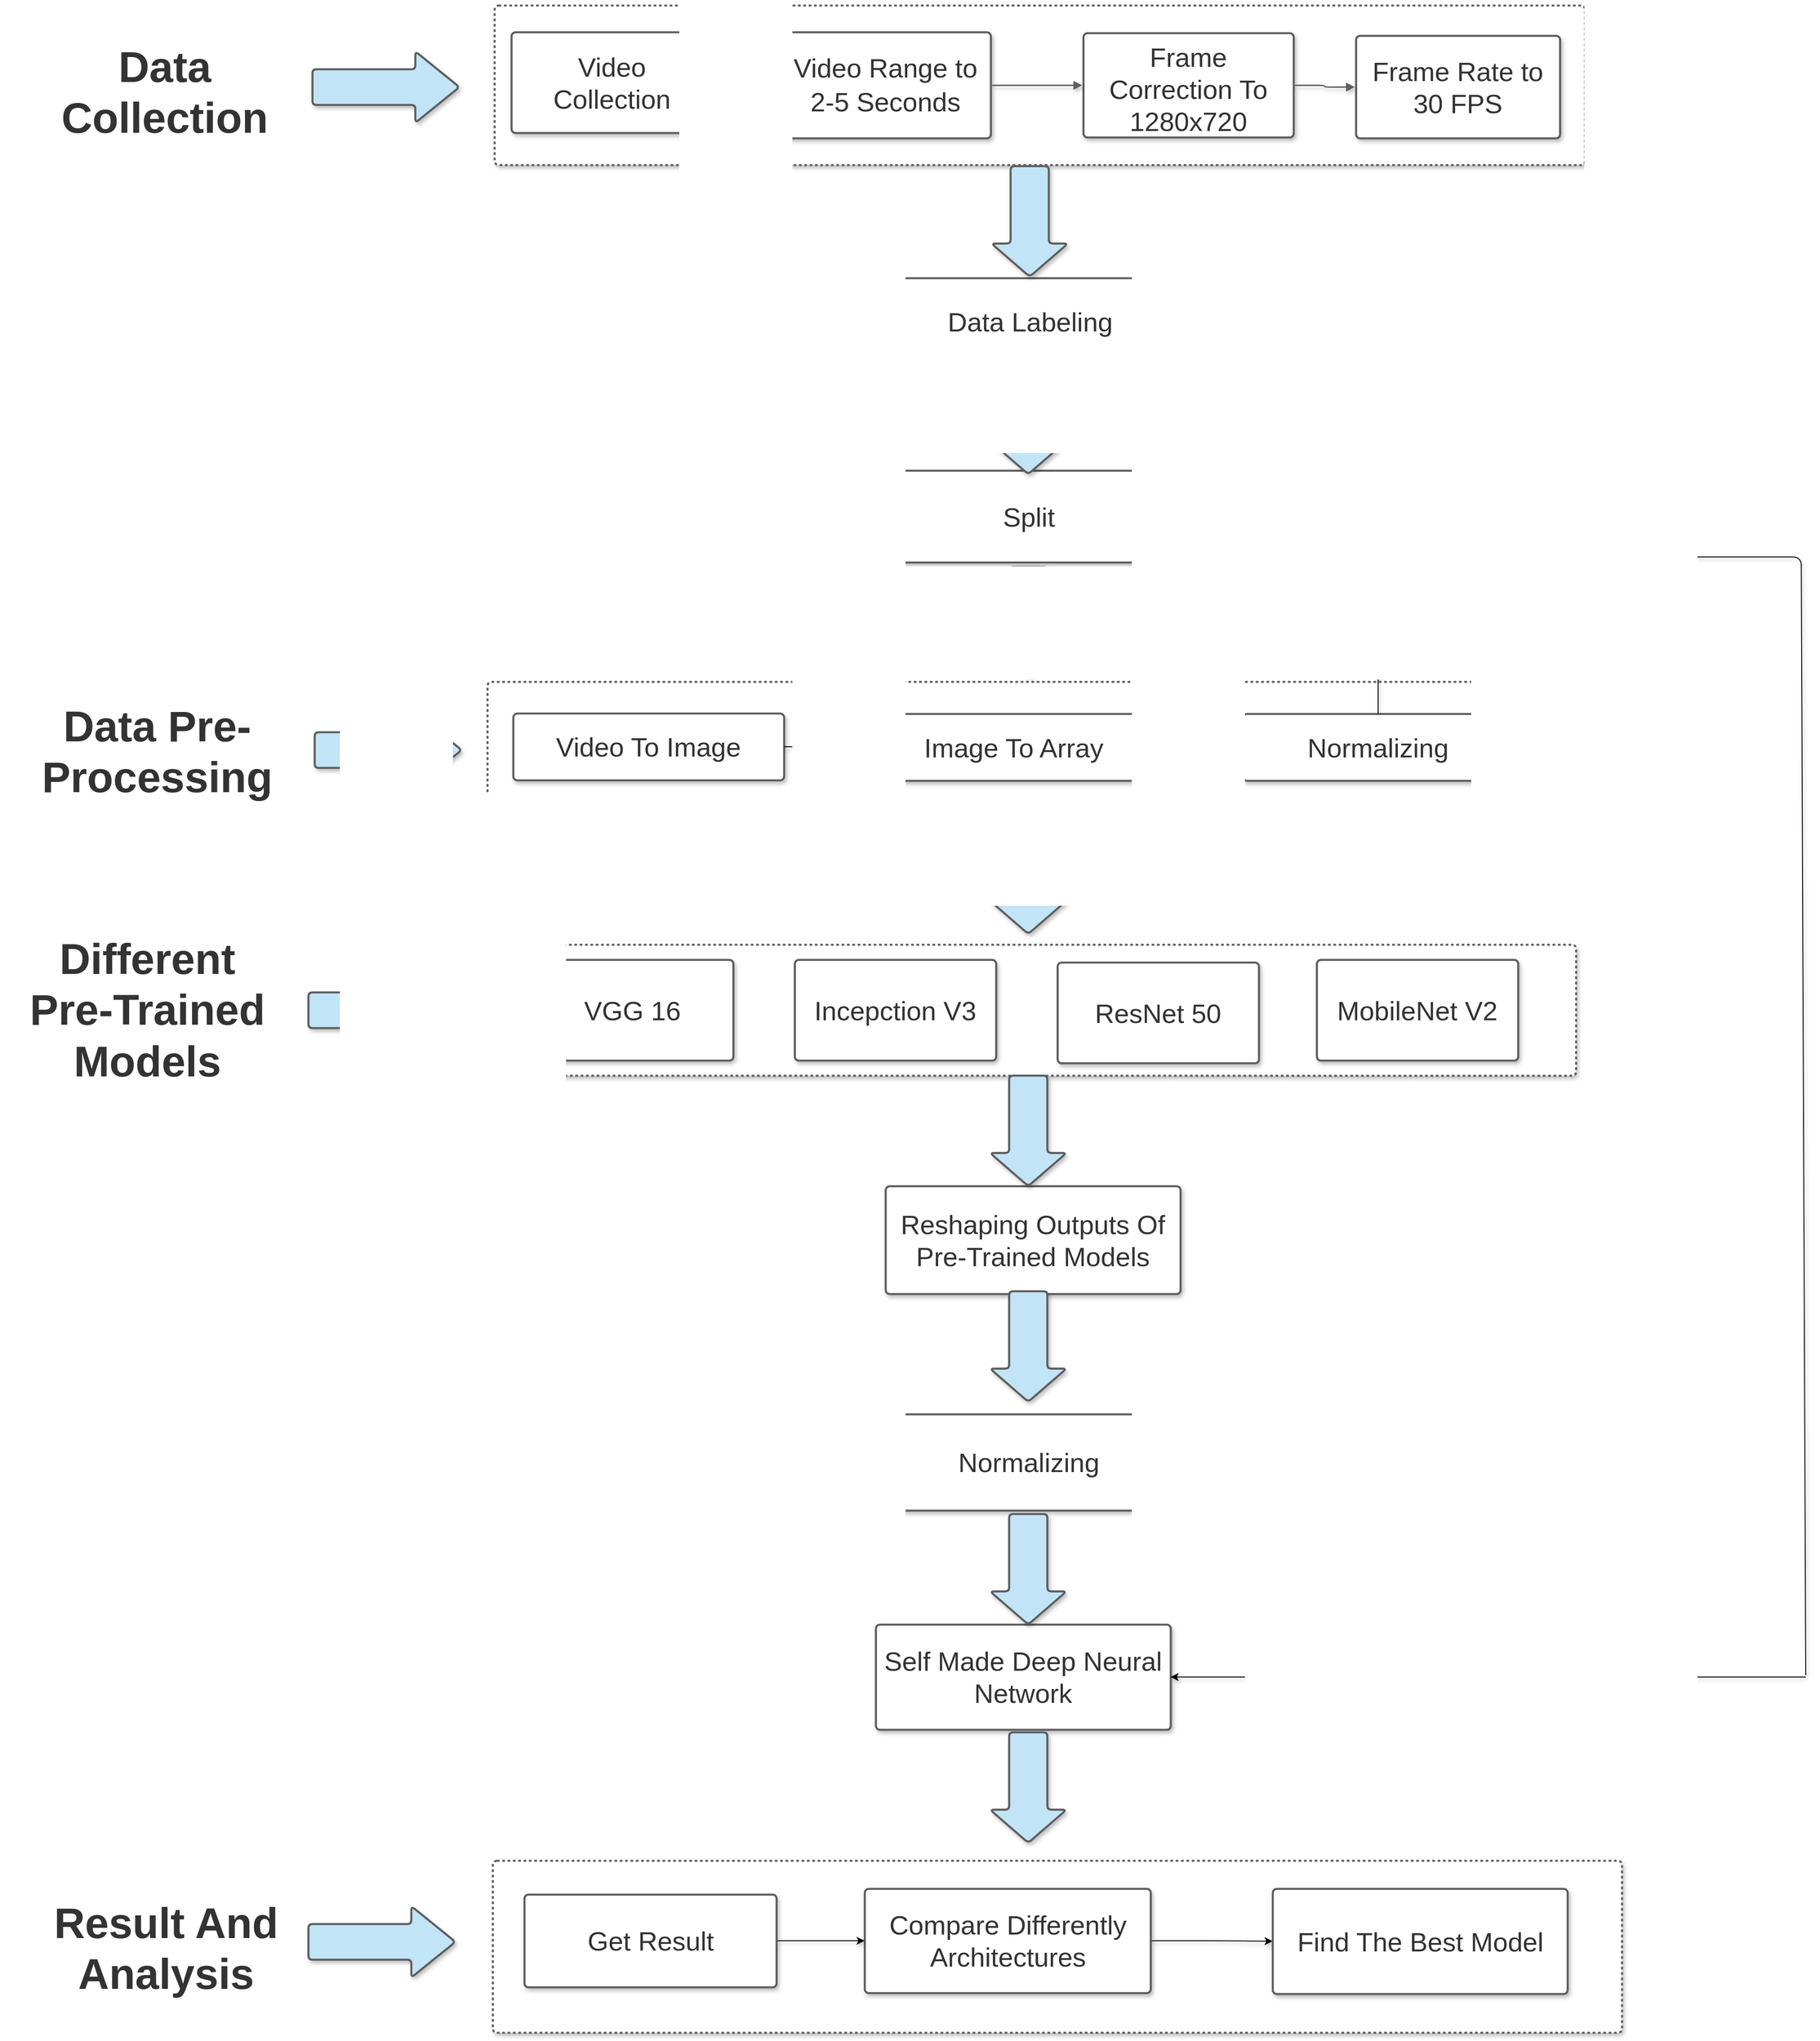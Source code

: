 <mxfile version="14.6.11" type="github">
  <diagram name="Page-1" id="099fd60b-425b-db50-ffb0-6b813814b670">
    <mxGraphModel dx="4063" dy="2269" grid="0" gridSize="10" guides="1" tooltips="1" connect="1" arrows="1" fold="1" page="1" pageScale="1" pageWidth="3300" pageHeight="4681" background="#ffffff" math="0" shadow="0">
      <root>
        <mxCell id="0" />
        <mxCell id="1" parent="0" />
        <UserObject label="" lucidchartObjectId="Df2A_Rb0I2qW" id="bCAb2SPiSULEtqJT6uCS-36">
          <mxCell style="html=1;overflow=block;blockSpacing=1;whiteSpace=wrap;;whiteSpace=wrap;fontSize=13;spacing=9;strokeColor=#5e5e5e;strokeOpacity=100;rounded=1;absoluteArcSize=1;arcSize=9;dashed=1;fixDash=1;strokeWidth=2.3;shadow=1;" vertex="1" parent="1">
            <mxGeometry x="708" y="66" width="1224" height="179" as="geometry" />
          </mxCell>
        </UserObject>
        <UserObject label="&lt;div style=&quot;display: flex ; justify-content: center ; align-items: baseline ; line-height: 1.25 ; margin-top: -2px ; font-size: 30px&quot;&gt;&lt;span style=&quot;color: rgb(51 , 51 , 51)&quot;&gt;Video Range to 2-5 Seconds&lt;/span&gt;&lt;/div&gt;" lucidchartObjectId="Ig2AzZ7vUQXE" id="bCAb2SPiSULEtqJT6uCS-37">
          <mxCell style="html=1;overflow=block;blockSpacing=1;whiteSpace=wrap;;whiteSpace=wrap;fontSize=13;spacing=9;strokeColor=#5e5e5e;strokeOpacity=100;rounded=1;absoluteArcSize=1;arcSize=9;strokeWidth=2.3;shadow=1;align=center;" vertex="1" parent="1">
            <mxGeometry x="1029" y="96" width="236" height="119" as="geometry" />
          </mxCell>
        </UserObject>
        <UserObject label="&lt;font style=&quot;font-size: 48px&quot;&gt;Data Collection&lt;/font&gt;" lucidchartObjectId="th2AVY_x9sRy" id="bCAb2SPiSULEtqJT6uCS-38">
          <mxCell style="html=1;overflow=block;blockSpacing=1;whiteSpace=wrap;;whiteSpace=wrap;fontSize=30;fontColor=#333333;fontStyle=1;spacing=3.8;strokeOpacity=0;fillOpacity=0;rounded=1;absoluteArcSize=1;arcSize=9;fillColor=#ffffff;strokeWidth=2.3;shadow=1;" vertex="1" parent="1">
            <mxGeometry x="212" y="103" width="252" height="60" as="geometry" />
          </mxCell>
        </UserObject>
        <UserObject label="&lt;font style=&quot;font-size: 30px&quot;&gt;Frame Correction To 1280x720&lt;/font&gt;" lucidchartObjectId="Mi2Aqc.KHeKc" id="bCAb2SPiSULEtqJT6uCS-39">
          <mxCell style="html=1;overflow=block;blockSpacing=1;whiteSpace=wrap;;whiteSpace=wrap;fontSize=16.7;fontColor=#333333;spacing=9;strokeColor=#5e5e5e;strokeOpacity=100;rounded=1;absoluteArcSize=1;arcSize=9;strokeWidth=2.3;shadow=1;" vertex="1" parent="1">
            <mxGeometry x="1369" y="97" width="236" height="117" as="geometry" />
          </mxCell>
        </UserObject>
        <UserObject label="&lt;font style=&quot;font-size: 30px&quot;&gt;Video Collection&lt;/font&gt;" lucidchartObjectId="ij2A6CAbB09J" id="bCAb2SPiSULEtqJT6uCS-40">
          <mxCell style="html=1;overflow=block;blockSpacing=1;whiteSpace=wrap;;whiteSpace=wrap;fontSize=16.7;fontColor=#333333;spacing=9;strokeColor=#5e5e5e;strokeOpacity=100;rounded=1;absoluteArcSize=1;arcSize=9;strokeWidth=2.3;shadow=1;sketch=0;glass=0;" vertex="1" parent="1">
            <mxGeometry x="727" y="96" width="226" height="113" as="geometry" />
          </mxCell>
        </UserObject>
        <UserObject label="&lt;font style=&quot;font-size: 30px&quot;&gt;Frame Rate to 30 FPS&lt;/font&gt;" lucidchartObjectId="Al2Atz5eZDxg" id="bCAb2SPiSULEtqJT6uCS-41">
          <mxCell style="html=1;overflow=block;blockSpacing=1;whiteSpace=wrap;;whiteSpace=wrap;fontSize=16.7;fontColor=#333333;spacing=9;strokeColor=#5e5e5e;strokeOpacity=100;rounded=1;absoluteArcSize=1;arcSize=9;strokeWidth=2.3;shadow=1;" vertex="1" parent="1">
            <mxGeometry x="1675" y="100" width="229" height="115" as="geometry" />
          </mxCell>
        </UserObject>
        <UserObject label="" lucidchartObjectId="6~2AiCNq7vLW" id="bCAb2SPiSULEtqJT6uCS-42">
          <mxCell style="html=1;jettySize=18;whiteSpace=wrap;fontSize=13;strokeColor=#5E5E5E;strokeWidth=1.5;rounded=1;arcSize=12;edgeStyle=orthogonalEdgeStyle;startArrow=none;;endArrow=block;endFill=1;;exitX=1.006;exitY=0.5;exitPerimeter=0;entryX=-0.006;entryY=0.476;entryPerimeter=0;shadow=1;" edge="1" parent="1" source="bCAb2SPiSULEtqJT6uCS-40" target="bCAb2SPiSULEtqJT6uCS-37">
            <mxGeometry width="100" height="100" relative="1" as="geometry">
              <Array as="points" />
            </mxGeometry>
          </mxCell>
        </UserObject>
        <UserObject label="" lucidchartObjectId="ba3ApOycBMPB" id="bCAb2SPiSULEtqJT6uCS-43">
          <mxCell style="html=1;jettySize=18;whiteSpace=wrap;fontSize=13;strokeColor=#5E5E5E;strokeWidth=1.5;rounded=1;arcSize=12;edgeStyle=orthogonalEdgeStyle;startArrow=none;;endArrow=block;endFill=1;;exitX=1.006;exitY=0.5;exitPerimeter=0;entryX=-0.006;entryY=0.5;entryPerimeter=0;shadow=1;" edge="1" parent="1" source="bCAb2SPiSULEtqJT6uCS-37" target="bCAb2SPiSULEtqJT6uCS-39">
            <mxGeometry width="100" height="100" relative="1" as="geometry">
              <Array as="points" />
            </mxGeometry>
          </mxCell>
        </UserObject>
        <UserObject label="" lucidchartObjectId="ia3AD6xHU1vO" id="bCAb2SPiSULEtqJT6uCS-44">
          <mxCell style="html=1;jettySize=18;whiteSpace=wrap;fontSize=13;strokeColor=#5E5E5E;strokeWidth=1.5;rounded=1;arcSize=12;edgeStyle=orthogonalEdgeStyle;startArrow=none;;endArrow=block;endFill=1;;exitX=1.006;exitY=0.5;exitPerimeter=0;entryX=-0.006;entryY=0.5;entryPerimeter=0;shadow=1;" edge="1" parent="1" source="bCAb2SPiSULEtqJT6uCS-39" target="bCAb2SPiSULEtqJT6uCS-41">
            <mxGeometry width="100" height="100" relative="1" as="geometry">
              <Array as="points" />
            </mxGeometry>
          </mxCell>
        </UserObject>
        <UserObject label="Data Labeling" lucidchartObjectId="yT3AMs1CAiq6" id="bCAb2SPiSULEtqJT6uCS-45">
          <mxCell style="html=1;overflow=block;blockSpacing=1;whiteSpace=wrap;;whiteSpace=wrap;fontSize=30;fontColor=#333333;spacing=9;strokeColor=#5e5e5e;strokeOpacity=100;rounded=1;absoluteArcSize=1;arcSize=9;strokeWidth=2.3;shadow=1;" vertex="1" parent="1">
            <mxGeometry x="1150" y="372" width="319" height="98" as="geometry" />
          </mxCell>
        </UserObject>
        <UserObject label="Split" lucidchartObjectId="H04AvuoRsf6Z" id="bCAb2SPiSULEtqJT6uCS-46">
          <mxCell style="html=1;overflow=block;blockSpacing=1;whiteSpace=wrap;;whiteSpace=wrap;fontSize=30;fontColor=#333333;spacing=9;strokeColor=#5e5e5e;strokeOpacity=100;rounded=1;absoluteArcSize=1;arcSize=9;strokeWidth=2.3;shadow=1;" vertex="1" parent="1">
            <mxGeometry x="1147" y="588" width="322" height="103" as="geometry" />
          </mxCell>
        </UserObject>
        <mxCell id="bCAb2SPiSULEtqJT6uCS-48" value="" style="shape=singleArrow;arrowWidth=0.5;arrowSize=0.3;whiteSpace=wrap;fontSize=13;spacing=3.8;strokeColor=#5e5e5e;strokeOpacity=100;fillOpacity=100;rounded=1;absoluteArcSize=1;arcSize=9;rotation=0;fillColor=#c1e4f7;strokeWidth=2.3;html=1;shadow=1;" vertex="1" parent="1">
          <mxGeometry x="503.5" y="117.5" width="165" height="80" as="geometry" />
        </mxCell>
        <UserObject label="" lucidchartObjectId="Df2A_Rb0I2qW" id="bCAb2SPiSULEtqJT6uCS-67">
          <mxCell style="html=1;overflow=block;blockSpacing=1;whiteSpace=wrap;;whiteSpace=wrap;fontSize=13;spacing=9;strokeColor=#5e5e5e;strokeOpacity=100;rounded=1;absoluteArcSize=1;arcSize=9;dashed=1;fixDash=1;strokeWidth=2.3;shadow=1;" vertex="1" parent="1">
            <mxGeometry x="700" y="825" width="1222" height="153" as="geometry" />
          </mxCell>
        </UserObject>
        <UserObject label="Video To Image" lucidchartObjectId="K04AaiC.cwZW" id="bCAb2SPiSULEtqJT6uCS-68">
          <mxCell style="html=1;overflow=block;blockSpacing=1;whiteSpace=wrap;;whiteSpace=wrap;fontSize=30;fontColor=#333333;spacing=9;strokeColor=#5e5e5e;strokeOpacity=100;rounded=1;absoluteArcSize=1;arcSize=9;strokeWidth=2.3;shadow=1;" vertex="1" parent="1">
            <mxGeometry x="729" y="860.5" width="304" height="75" as="geometry" />
          </mxCell>
        </UserObject>
        <mxCell id="bCAb2SPiSULEtqJT6uCS-102" value="" style="edgeStyle=orthogonalEdgeStyle;rounded=0;orthogonalLoop=1;jettySize=auto;html=1;shadow=1;" edge="1" parent="1" source="bCAb2SPiSULEtqJT6uCS-69" target="bCAb2SPiSULEtqJT6uCS-84">
          <mxGeometry relative="1" as="geometry" />
        </mxCell>
        <UserObject label="Image To Array" lucidchartObjectId="K04AaiC.cwZW" id="bCAb2SPiSULEtqJT6uCS-69">
          <mxCell style="html=1;overflow=block;blockSpacing=1;whiteSpace=wrap;;whiteSpace=wrap;fontSize=30;fontColor=#333333;spacing=9;strokeColor=#5e5e5e;strokeOpacity=100;rounded=1;absoluteArcSize=1;arcSize=9;strokeWidth=2.3;shadow=1;" vertex="1" parent="1">
            <mxGeometry x="1139" y="861" width="304" height="75" as="geometry" />
          </mxCell>
        </UserObject>
        <UserObject label="&lt;font style=&quot;font-size: 48px&quot;&gt;Data Pre-Processing&lt;/font&gt;" lucidchartObjectId="th2AVY_x9sRy" id="bCAb2SPiSULEtqJT6uCS-71">
          <mxCell style="html=1;overflow=block;blockSpacing=1;whiteSpace=wrap;;whiteSpace=wrap;fontSize=30;fontColor=#333333;fontStyle=1;spacing=3.8;strokeOpacity=0;fillOpacity=0;rounded=1;absoluteArcSize=1;arcSize=9;fillColor=#ffffff;strokeWidth=2.3;shadow=1;" vertex="1" parent="1">
            <mxGeometry x="170" y="843" width="319" height="60" as="geometry" />
          </mxCell>
        </UserObject>
        <mxCell id="bCAb2SPiSULEtqJT6uCS-75" value="" style="shape=singleArrow;arrowWidth=0.5;arrowSize=0.3;whiteSpace=wrap;fontSize=13;spacing=3.8;strokeColor=#5e5e5e;strokeOpacity=100;fillOpacity=100;rounded=1;absoluteArcSize=1;arcSize=9;rotation=90;fillColor=#c1e4f7;strokeWidth=2.3;html=1;shadow=1;" vertex="1" parent="1">
          <mxGeometry x="1246.63" y="265.37" width="124" height="85.75" as="geometry" />
        </mxCell>
        <mxCell id="bCAb2SPiSULEtqJT6uCS-76" value="" style="endArrow=classic;html=1;exitX=1;exitY=0.5;exitDx=0;exitDy=0;entryX=0;entryY=0.5;entryDx=0;entryDy=0;shadow=1;" edge="1" parent="1" source="bCAb2SPiSULEtqJT6uCS-68" target="bCAb2SPiSULEtqJT6uCS-69">
          <mxGeometry width="50" height="50" relative="1" as="geometry">
            <mxPoint x="1032" y="1079" as="sourcePoint" />
            <mxPoint x="1082" y="1029" as="targetPoint" />
          </mxGeometry>
        </mxCell>
        <UserObject label="Normalizing" lucidchartObjectId="K04AaiC.cwZW" id="bCAb2SPiSULEtqJT6uCS-77">
          <mxCell style="html=1;overflow=block;blockSpacing=1;whiteSpace=wrap;;whiteSpace=wrap;fontSize=30;fontColor=#333333;spacing=9;strokeColor=#5e5e5e;strokeOpacity=100;rounded=1;absoluteArcSize=1;arcSize=9;strokeWidth=2.3;shadow=1;" vertex="1" parent="1">
            <mxGeometry x="1147" y="1647" width="322" height="108" as="geometry" />
          </mxCell>
        </UserObject>
        <UserObject label="&lt;font style=&quot;font-size: 48px&quot;&gt;Different &lt;br&gt;Pre-Trained Models&lt;/font&gt;" lucidchartObjectId="th2AVY_x9sRy" id="bCAb2SPiSULEtqJT6uCS-78">
          <mxCell style="html=1;overflow=block;blockSpacing=1;whiteSpace=wrap;;whiteSpace=wrap;fontSize=30;fontColor=#333333;fontStyle=1;spacing=3.8;strokeOpacity=0;fillOpacity=0;rounded=1;absoluteArcSize=1;arcSize=9;fillColor=#ffffff;strokeWidth=2.3;shadow=1;" vertex="1" parent="1">
            <mxGeometry x="159" y="1104" width="319" height="60" as="geometry" />
          </mxCell>
        </UserObject>
        <UserObject label="" lucidchartObjectId="Df2A_Rb0I2qW" id="bCAb2SPiSULEtqJT6uCS-80">
          <mxCell style="html=1;overflow=block;blockSpacing=1;whiteSpace=wrap;;whiteSpace=wrap;fontSize=13;spacing=9;strokeColor=#5e5e5e;strokeOpacity=100;rounded=1;absoluteArcSize=1;arcSize=9;dashed=1;fixDash=1;strokeWidth=2.3;shadow=1;" vertex="1" parent="1">
            <mxGeometry x="703" y="1120" width="1219" height="147" as="geometry" />
          </mxCell>
        </UserObject>
        <UserObject label="Reshaping Outputs Of Pre-Trained Models" lucidchartObjectId="K04AaiC.cwZW" id="bCAb2SPiSULEtqJT6uCS-81">
          <mxCell style="html=1;overflow=block;blockSpacing=1;whiteSpace=wrap;;whiteSpace=wrap;fontSize=30;fontColor=#333333;spacing=9;strokeColor=#5e5e5e;strokeOpacity=100;rounded=1;absoluteArcSize=1;arcSize=9;strokeWidth=2.3;shadow=1;" vertex="1" parent="1">
            <mxGeometry x="1147" y="1391" width="331" height="121" as="geometry" />
          </mxCell>
        </UserObject>
        <UserObject label="" lucidchartObjectId="Df2A_Rb0I2qW" id="bCAb2SPiSULEtqJT6uCS-82">
          <mxCell style="html=1;overflow=block;blockSpacing=1;whiteSpace=wrap;;whiteSpace=wrap;fontSize=13;spacing=9;strokeColor=#5e5e5e;strokeOpacity=100;rounded=1;absoluteArcSize=1;arcSize=9;dashed=1;fixDash=1;strokeWidth=2.3;shadow=1;" vertex="1" parent="1">
            <mxGeometry x="706" y="2148" width="1267.5" height="193" as="geometry" />
          </mxCell>
        </UserObject>
        <UserObject label="Normalizing" lucidchartObjectId="K04AaiC.cwZW" id="bCAb2SPiSULEtqJT6uCS-84">
          <mxCell style="html=1;overflow=block;blockSpacing=1;whiteSpace=wrap;;whiteSpace=wrap;fontSize=30;fontColor=#333333;spacing=9;strokeColor=#5e5e5e;strokeOpacity=100;rounded=1;absoluteArcSize=1;arcSize=9;strokeWidth=2.3;shadow=1;" vertex="1" parent="1">
            <mxGeometry x="1548" y="861" width="304" height="75" as="geometry" />
          </mxCell>
        </UserObject>
        <UserObject label="Self Made Deep Neural Network" lucidchartObjectId="K04AaiC.cwZW" id="bCAb2SPiSULEtqJT6uCS-85">
          <mxCell style="html=1;overflow=block;blockSpacing=1;whiteSpace=wrap;;whiteSpace=wrap;fontSize=30;fontColor=#333333;spacing=9;strokeColor=#5e5e5e;strokeOpacity=100;rounded=1;absoluteArcSize=1;arcSize=9;strokeWidth=2.3;shadow=1;" vertex="1" parent="1">
            <mxGeometry x="1136" y="1883" width="331" height="118" as="geometry" />
          </mxCell>
        </UserObject>
        <mxCell id="bCAb2SPiSULEtqJT6uCS-98" value="" style="edgeStyle=orthogonalEdgeStyle;rounded=0;orthogonalLoop=1;jettySize=auto;html=1;shadow=1;" edge="1" parent="1" source="bCAb2SPiSULEtqJT6uCS-86" target="bCAb2SPiSULEtqJT6uCS-88">
          <mxGeometry relative="1" as="geometry" />
        </mxCell>
        <UserObject label="Compare Differently Architectures" lucidchartObjectId="K04AaiC.cwZW" id="bCAb2SPiSULEtqJT6uCS-86">
          <mxCell style="html=1;overflow=block;blockSpacing=1;whiteSpace=wrap;;whiteSpace=wrap;fontSize=30;fontColor=#333333;spacing=9;strokeColor=#5e5e5e;strokeOpacity=100;rounded=1;absoluteArcSize=1;arcSize=9;strokeWidth=2.3;shadow=1;" vertex="1" parent="1">
            <mxGeometry x="1123.5" y="2179.5" width="321" height="117" as="geometry" />
          </mxCell>
        </UserObject>
        <UserObject label="&lt;font style=&quot;font-size: 48px&quot;&gt;Result And Analysis&lt;/font&gt;" lucidchartObjectId="th2AVY_x9sRy" id="bCAb2SPiSULEtqJT6uCS-87">
          <mxCell style="html=1;overflow=block;blockSpacing=1;whiteSpace=wrap;;whiteSpace=wrap;fontSize=30;fontColor=#333333;fontStyle=1;spacing=3.8;strokeOpacity=0;fillOpacity=0;rounded=1;absoluteArcSize=1;arcSize=9;fillColor=#ffffff;strokeWidth=2.3;shadow=1;" vertex="1" parent="1">
            <mxGeometry x="180" y="2186" width="319" height="60" as="geometry" />
          </mxCell>
        </UserObject>
        <UserObject label="Find The Best Model" lucidchartObjectId="K04AaiC.cwZW" id="bCAb2SPiSULEtqJT6uCS-88">
          <mxCell style="html=1;overflow=block;blockSpacing=1;whiteSpace=wrap;;whiteSpace=wrap;fontSize=30;fontColor=#333333;spacing=9;strokeColor=#5e5e5e;strokeOpacity=100;rounded=1;absoluteArcSize=1;arcSize=9;strokeWidth=2.3;shadow=1;" vertex="1" parent="1">
            <mxGeometry x="1581.5" y="2179.5" width="331" height="118" as="geometry" />
          </mxCell>
        </UserObject>
        <mxCell id="bCAb2SPiSULEtqJT6uCS-97" value="" style="edgeStyle=orthogonalEdgeStyle;rounded=0;orthogonalLoop=1;jettySize=auto;html=1;shadow=1;" edge="1" parent="1" source="bCAb2SPiSULEtqJT6uCS-89" target="bCAb2SPiSULEtqJT6uCS-86">
          <mxGeometry relative="1" as="geometry" />
        </mxCell>
        <UserObject label="Get Result" lucidchartObjectId="K04AaiC.cwZW" id="bCAb2SPiSULEtqJT6uCS-89">
          <mxCell style="html=1;overflow=block;blockSpacing=1;whiteSpace=wrap;;whiteSpace=wrap;fontSize=30;fontColor=#333333;spacing=9;strokeColor=#5e5e5e;strokeOpacity=100;rounded=1;absoluteArcSize=1;arcSize=9;strokeWidth=2.3;shadow=1;" vertex="1" parent="1">
            <mxGeometry x="741.5" y="2186" width="283" height="104" as="geometry" />
          </mxCell>
        </UserObject>
        <mxCell id="bCAb2SPiSULEtqJT6uCS-111" value="" style="shape=singleArrow;arrowWidth=0.5;arrowSize=0.3;whiteSpace=wrap;fontSize=13;spacing=3.8;strokeColor=#5e5e5e;strokeOpacity=100;fillOpacity=100;rounded=1;absoluteArcSize=1;arcSize=9;rotation=0;fillColor=#c1e4f7;strokeWidth=2.3;html=1;shadow=1;" vertex="1" parent="1">
          <mxGeometry x="506" y="861.5" width="165" height="80" as="geometry" />
        </mxCell>
        <mxCell id="bCAb2SPiSULEtqJT6uCS-112" value="" style="shape=singleArrow;arrowWidth=0.5;arrowSize=0.3;whiteSpace=wrap;fontSize=13;spacing=3.8;strokeColor=#5e5e5e;strokeOpacity=100;fillOpacity=100;rounded=1;absoluteArcSize=1;arcSize=9;rotation=0;fillColor=#c1e4f7;strokeWidth=2.3;html=1;shadow=1;" vertex="1" parent="1">
          <mxGeometry x="499" y="1153.5" width="165" height="80" as="geometry" />
        </mxCell>
        <mxCell id="bCAb2SPiSULEtqJT6uCS-113" value="" style="shape=singleArrow;arrowWidth=0.5;arrowSize=0.3;whiteSpace=wrap;fontSize=13;spacing=3.8;strokeColor=#5e5e5e;strokeOpacity=100;fillOpacity=100;rounded=1;absoluteArcSize=1;arcSize=9;rotation=90;fillColor=#c1e4f7;strokeWidth=2.3;html=1;shadow=1;" vertex="1" parent="1">
          <mxGeometry x="1245" y="487" width="124" height="85.75" as="geometry" />
        </mxCell>
        <mxCell id="bCAb2SPiSULEtqJT6uCS-117" value="" style="shape=singleArrow;arrowWidth=0.5;arrowSize=0.3;whiteSpace=wrap;fontSize=13;spacing=3.8;strokeColor=#5e5e5e;strokeOpacity=100;fillOpacity=100;rounded=1;absoluteArcSize=1;arcSize=9;rotation=90;fillColor=#c1e4f7;strokeWidth=2.3;html=1;shadow=1;" vertex="1" parent="1">
          <mxGeometry x="1245" y="715" width="124" height="85.75" as="geometry" />
        </mxCell>
        <mxCell id="bCAb2SPiSULEtqJT6uCS-118" value="" style="shape=singleArrow;arrowWidth=0.5;arrowSize=0.3;whiteSpace=wrap;fontSize=13;spacing=3.8;strokeColor=#5e5e5e;strokeOpacity=100;fillOpacity=100;rounded=1;absoluteArcSize=1;arcSize=9;rotation=90;fillColor=#c1e4f7;strokeWidth=2.3;html=1;shadow=1;" vertex="1" parent="1">
          <mxGeometry x="1245" y="1003" width="124" height="85.75" as="geometry" />
        </mxCell>
        <mxCell id="bCAb2SPiSULEtqJT6uCS-119" value="" style="shape=singleArrow;arrowWidth=0.5;arrowSize=0.3;whiteSpace=wrap;fontSize=13;spacing=3.8;strokeColor=#5e5e5e;strokeOpacity=100;fillOpacity=100;rounded=1;absoluteArcSize=1;arcSize=9;rotation=90;fillColor=#c1e4f7;strokeWidth=2.3;html=1;shadow=1;" vertex="1" parent="1">
          <mxGeometry x="1245" y="1286" width="124" height="85.75" as="geometry" />
        </mxCell>
        <mxCell id="bCAb2SPiSULEtqJT6uCS-120" value="" style="shape=singleArrow;arrowWidth=0.5;arrowSize=0.3;whiteSpace=wrap;fontSize=13;spacing=3.8;strokeColor=#5e5e5e;strokeOpacity=100;fillOpacity=100;rounded=1;absoluteArcSize=1;arcSize=9;rotation=90;fillColor=#c1e4f7;strokeWidth=2.3;html=1;shadow=1;" vertex="1" parent="1">
          <mxGeometry x="1245" y="1528" width="124" height="85.75" as="geometry" />
        </mxCell>
        <mxCell id="bCAb2SPiSULEtqJT6uCS-121" value="" style="shape=singleArrow;arrowWidth=0.5;arrowSize=0.3;whiteSpace=wrap;fontSize=13;spacing=3.8;strokeColor=#5e5e5e;strokeOpacity=100;fillOpacity=100;rounded=1;absoluteArcSize=1;arcSize=9;rotation=90;fillColor=#c1e4f7;strokeWidth=2.3;html=1;shadow=1;" vertex="1" parent="1">
          <mxGeometry x="1245" y="1778" width="124" height="85.75" as="geometry" />
        </mxCell>
        <mxCell id="bCAb2SPiSULEtqJT6uCS-123" value="" style="shape=singleArrow;arrowWidth=0.5;arrowSize=0.3;whiteSpace=wrap;fontSize=13;spacing=3.8;strokeColor=#5e5e5e;strokeOpacity=100;fillOpacity=100;rounded=1;absoluteArcSize=1;arcSize=9;rotation=90;fillColor=#c1e4f7;strokeWidth=2.3;html=1;shadow=1;" vertex="1" parent="1">
          <mxGeometry x="1245" y="2023" width="124" height="85.75" as="geometry" />
        </mxCell>
        <UserObject label="&lt;font style=&quot;font-size: 30px&quot;&gt;VGG 16&lt;/font&gt;" lucidchartObjectId="ij2A6CAbB09J" id="bCAb2SPiSULEtqJT6uCS-125">
          <mxCell style="html=1;overflow=block;blockSpacing=1;whiteSpace=wrap;;whiteSpace=wrap;fontSize=16.7;fontColor=#333333;spacing=9;strokeColor=#5e5e5e;strokeOpacity=100;rounded=1;absoluteArcSize=1;arcSize=9;strokeWidth=2.3;shadow=1;sketch=0;glass=0;" vertex="1" parent="1">
            <mxGeometry x="750" y="1137" width="226" height="113" as="geometry" />
          </mxCell>
        </UserObject>
        <UserObject label="&lt;font style=&quot;font-size: 30px&quot;&gt;Incepction V3&lt;/font&gt;" lucidchartObjectId="ij2A6CAbB09J" id="bCAb2SPiSULEtqJT6uCS-126">
          <mxCell style="html=1;overflow=block;blockSpacing=1;whiteSpace=wrap;;whiteSpace=wrap;fontSize=16.7;fontColor=#333333;spacing=9;strokeColor=#5e5e5e;strokeOpacity=100;rounded=1;absoluteArcSize=1;arcSize=9;strokeWidth=2.3;shadow=1;sketch=0;glass=0;" vertex="1" parent="1">
            <mxGeometry x="1045" y="1137" width="226" height="113" as="geometry" />
          </mxCell>
        </UserObject>
        <UserObject label="&lt;font style=&quot;font-size: 30px&quot;&gt;ResNet 50&lt;/font&gt;" lucidchartObjectId="ij2A6CAbB09J" id="bCAb2SPiSULEtqJT6uCS-127">
          <mxCell style="html=1;overflow=block;blockSpacing=1;whiteSpace=wrap;;whiteSpace=wrap;fontSize=16.7;fontColor=#333333;spacing=9;strokeColor=#5e5e5e;strokeOpacity=100;rounded=1;absoluteArcSize=1;arcSize=9;strokeWidth=2.3;shadow=1;sketch=0;glass=0;" vertex="1" parent="1">
            <mxGeometry x="1340" y="1140" width="226" height="113" as="geometry" />
          </mxCell>
        </UserObject>
        <UserObject label="&lt;font style=&quot;font-size: 30px&quot;&gt;MobileNet V2&lt;/font&gt;" lucidchartObjectId="ij2A6CAbB09J" id="bCAb2SPiSULEtqJT6uCS-128">
          <mxCell style="html=1;overflow=block;blockSpacing=1;whiteSpace=wrap;;whiteSpace=wrap;fontSize=16.7;fontColor=#333333;spacing=9;strokeColor=#5e5e5e;strokeOpacity=100;rounded=1;absoluteArcSize=1;arcSize=9;strokeWidth=2.3;shadow=1;sketch=0;glass=0;" vertex="1" parent="1">
            <mxGeometry x="1631" y="1137" width="226" height="113" as="geometry" />
          </mxCell>
        </UserObject>
        <mxCell id="bCAb2SPiSULEtqJT6uCS-132" value="" style="endArrow=none;html=1;shadow=1;exitX=0.5;exitY=0;exitDx=0;exitDy=0;" edge="1" parent="1" source="bCAb2SPiSULEtqJT6uCS-84">
          <mxGeometry width="50" height="50" relative="1" as="geometry">
            <mxPoint x="1855" y="680" as="sourcePoint" />
            <mxPoint x="2180" y="1940" as="targetPoint" />
            <Array as="points">
              <mxPoint x="1700" y="685" />
              <mxPoint x="2175" y="685" />
            </Array>
          </mxGeometry>
        </mxCell>
        <mxCell id="bCAb2SPiSULEtqJT6uCS-133" value="" style="endArrow=classic;html=1;shadow=1;entryX=1;entryY=0.5;entryDx=0;entryDy=0;" edge="1" parent="1" target="bCAb2SPiSULEtqJT6uCS-85">
          <mxGeometry width="50" height="50" relative="1" as="geometry">
            <mxPoint x="2180" y="1942" as="sourcePoint" />
            <mxPoint x="1713" y="1755" as="targetPoint" />
          </mxGeometry>
        </mxCell>
        <mxCell id="bCAb2SPiSULEtqJT6uCS-134" value="" style="shape=singleArrow;arrowWidth=0.5;arrowSize=0.3;whiteSpace=wrap;fontSize=13;spacing=3.8;strokeColor=#5e5e5e;strokeOpacity=100;fillOpacity=100;rounded=1;absoluteArcSize=1;arcSize=9;rotation=0;fillColor=#c1e4f7;strokeWidth=2.3;html=1;shadow=1;" vertex="1" parent="1">
          <mxGeometry x="499" y="2199" width="165" height="80" as="geometry" />
        </mxCell>
      </root>
    </mxGraphModel>
  </diagram>
</mxfile>

